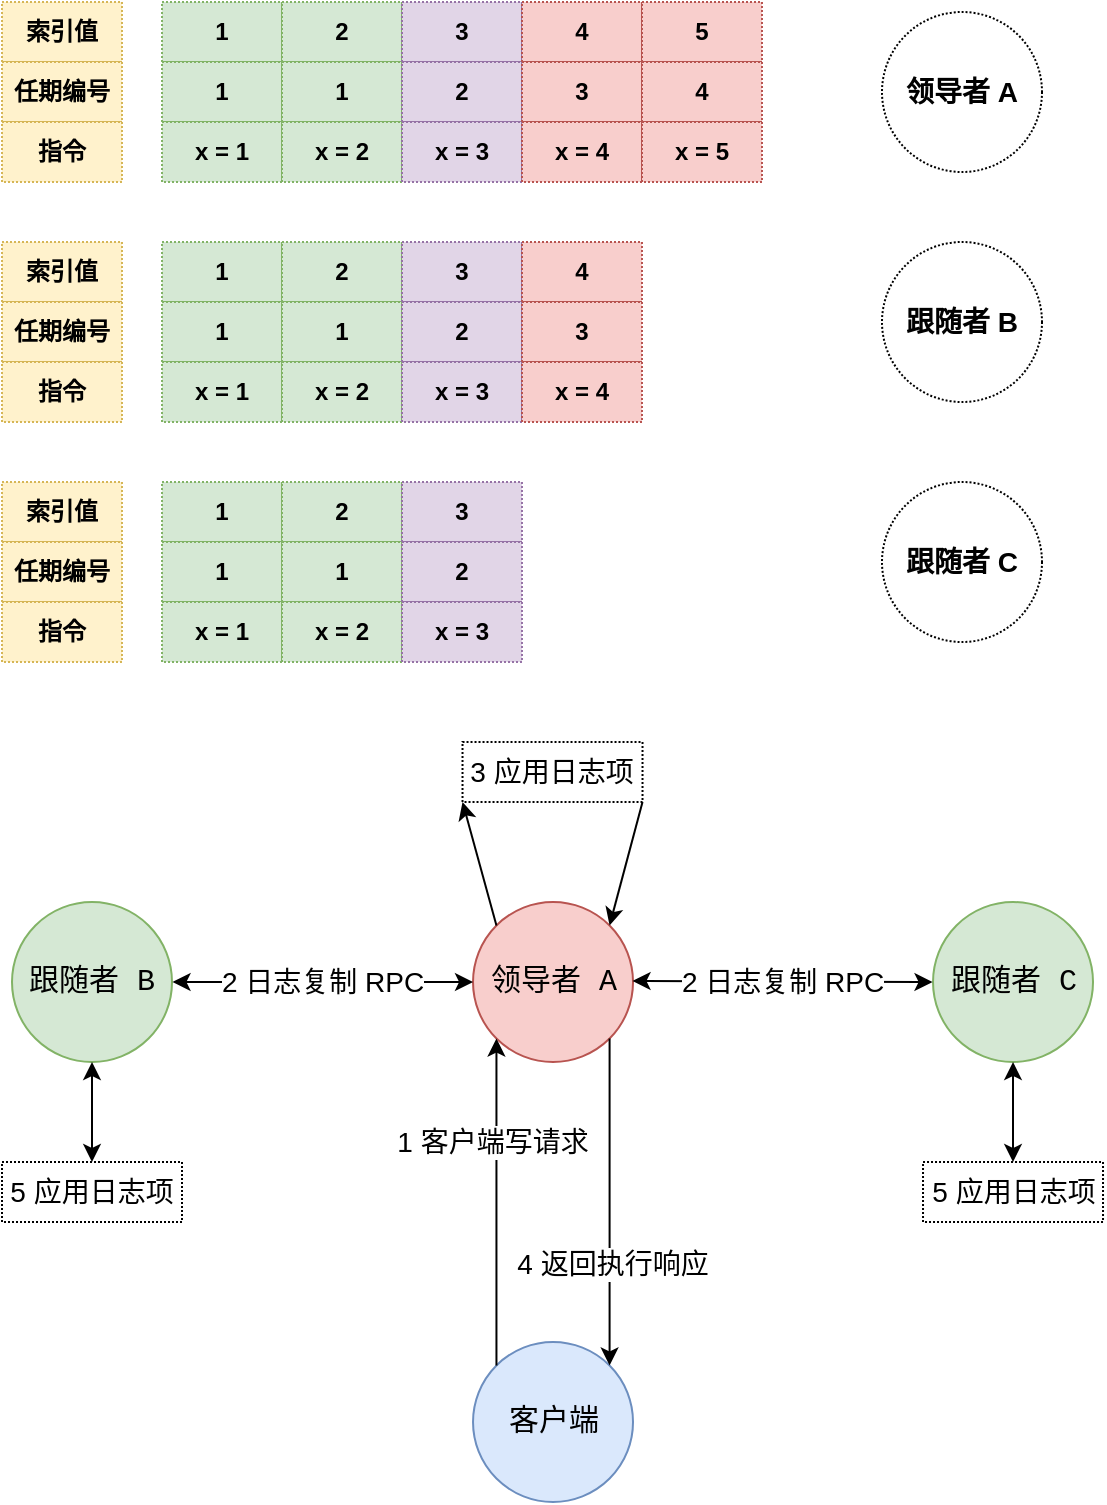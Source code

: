 <mxfile version="16.0.3" type="github">
  <diagram id="HUxEfTtjxznFp6109ITH" name="Page-1">
    <mxGraphModel dx="946" dy="506" grid="1" gridSize="10" guides="1" tooltips="1" connect="1" arrows="1" fold="1" page="1" pageScale="1" pageWidth="827" pageHeight="1169" math="0" shadow="0">
      <root>
        <mxCell id="0" />
        <mxCell id="1" parent="0" />
        <mxCell id="Uanv6kjkHvy7xjpRy54_-1" value="索引值" style="rounded=0;whiteSpace=wrap;html=1;fontStyle=1;dashed=1;dashPattern=1 1;fillColor=#fff2cc;strokeColor=#d6b656;" vertex="1" parent="1">
          <mxGeometry x="40" y="40" width="60" height="30" as="geometry" />
        </mxCell>
        <mxCell id="Uanv6kjkHvy7xjpRy54_-2" value="任期编号" style="rounded=0;whiteSpace=wrap;html=1;fontStyle=1;dashed=1;dashPattern=1 1;fillColor=#fff2cc;strokeColor=#d6b656;" vertex="1" parent="1">
          <mxGeometry x="40" y="70" width="60" height="30" as="geometry" />
        </mxCell>
        <mxCell id="Uanv6kjkHvy7xjpRy54_-3" value="指令" style="rounded=0;whiteSpace=wrap;html=1;fontStyle=1;dashed=1;dashPattern=1 1;fillColor=#fff2cc;strokeColor=#d6b656;" vertex="1" parent="1">
          <mxGeometry x="40" y="100" width="60" height="30" as="geometry" />
        </mxCell>
        <mxCell id="Uanv6kjkHvy7xjpRy54_-4" value="1" style="rounded=0;whiteSpace=wrap;html=1;fontStyle=1;dashed=1;dashPattern=1 1;fillColor=#d5e8d4;strokeColor=#82b366;" vertex="1" parent="1">
          <mxGeometry x="120" y="40" width="60" height="30" as="geometry" />
        </mxCell>
        <mxCell id="Uanv6kjkHvy7xjpRy54_-5" value="1" style="rounded=0;whiteSpace=wrap;html=1;fontStyle=1;dashed=1;dashPattern=1 1;fillColor=#d5e8d4;strokeColor=#82b366;" vertex="1" parent="1">
          <mxGeometry x="120" y="70" width="60" height="30" as="geometry" />
        </mxCell>
        <mxCell id="Uanv6kjkHvy7xjpRy54_-6" value="x = 1" style="rounded=0;whiteSpace=wrap;html=1;fontStyle=1;dashed=1;dashPattern=1 1;fillColor=#d5e8d4;strokeColor=#82b366;" vertex="1" parent="1">
          <mxGeometry x="120" y="100" width="60" height="30" as="geometry" />
        </mxCell>
        <mxCell id="Uanv6kjkHvy7xjpRy54_-10" value="索引值" style="rounded=0;whiteSpace=wrap;html=1;fontStyle=1;dashed=1;dashPattern=1 1;fillColor=#fff2cc;strokeColor=#d6b656;" vertex="1" parent="1">
          <mxGeometry x="40" y="160" width="60" height="30" as="geometry" />
        </mxCell>
        <mxCell id="Uanv6kjkHvy7xjpRy54_-11" value="任期编号" style="rounded=0;whiteSpace=wrap;html=1;fontStyle=1;dashed=1;dashPattern=1 1;fillColor=#fff2cc;strokeColor=#d6b656;" vertex="1" parent="1">
          <mxGeometry x="40" y="190" width="60" height="30" as="geometry" />
        </mxCell>
        <mxCell id="Uanv6kjkHvy7xjpRy54_-12" value="指令" style="rounded=0;whiteSpace=wrap;html=1;fontStyle=1;dashed=1;dashPattern=1 1;fillColor=#fff2cc;strokeColor=#d6b656;" vertex="1" parent="1">
          <mxGeometry x="40" y="220" width="60" height="30" as="geometry" />
        </mxCell>
        <mxCell id="Uanv6kjkHvy7xjpRy54_-13" value="索引值" style="rounded=0;whiteSpace=wrap;html=1;fontStyle=1;dashed=1;dashPattern=1 1;fillColor=#fff2cc;strokeColor=#d6b656;" vertex="1" parent="1">
          <mxGeometry x="40" y="280" width="60" height="30" as="geometry" />
        </mxCell>
        <mxCell id="Uanv6kjkHvy7xjpRy54_-14" value="任期编号" style="rounded=0;whiteSpace=wrap;html=1;fontStyle=1;dashed=1;dashPattern=1 1;fillColor=#fff2cc;strokeColor=#d6b656;" vertex="1" parent="1">
          <mxGeometry x="40" y="310" width="60" height="30" as="geometry" />
        </mxCell>
        <mxCell id="Uanv6kjkHvy7xjpRy54_-15" value="指令" style="rounded=0;whiteSpace=wrap;html=1;fontStyle=1;dashed=1;dashPattern=1 1;fillColor=#fff2cc;strokeColor=#d6b656;" vertex="1" parent="1">
          <mxGeometry x="40" y="340" width="60" height="30" as="geometry" />
        </mxCell>
        <mxCell id="Uanv6kjkHvy7xjpRy54_-16" value="2" style="rounded=0;whiteSpace=wrap;html=1;fontStyle=1;dashed=1;dashPattern=1 1;fillColor=#d5e8d4;strokeColor=#82b366;" vertex="1" parent="1">
          <mxGeometry x="180" y="40" width="60" height="30" as="geometry" />
        </mxCell>
        <mxCell id="Uanv6kjkHvy7xjpRy54_-17" value="1" style="rounded=0;whiteSpace=wrap;html=1;fontStyle=1;dashed=1;dashPattern=1 1;fillColor=#d5e8d4;strokeColor=#82b366;" vertex="1" parent="1">
          <mxGeometry x="180" y="70" width="60" height="30" as="geometry" />
        </mxCell>
        <mxCell id="Uanv6kjkHvy7xjpRy54_-18" value="x = 2" style="rounded=0;whiteSpace=wrap;html=1;fontStyle=1;dashed=1;dashPattern=1 1;fillColor=#d5e8d4;strokeColor=#82b366;" vertex="1" parent="1">
          <mxGeometry x="180" y="100" width="60" height="30" as="geometry" />
        </mxCell>
        <mxCell id="Uanv6kjkHvy7xjpRy54_-19" value="3" style="rounded=0;whiteSpace=wrap;html=1;fontStyle=1;dashed=1;dashPattern=1 1;fillColor=#e1d5e7;strokeColor=#9673a6;" vertex="1" parent="1">
          <mxGeometry x="240" y="40" width="60" height="30" as="geometry" />
        </mxCell>
        <mxCell id="Uanv6kjkHvy7xjpRy54_-20" value="2" style="rounded=0;whiteSpace=wrap;html=1;fontStyle=1;dashed=1;dashPattern=1 1;fillColor=#e1d5e7;strokeColor=#9673a6;" vertex="1" parent="1">
          <mxGeometry x="240" y="70" width="60" height="30" as="geometry" />
        </mxCell>
        <mxCell id="Uanv6kjkHvy7xjpRy54_-21" value="x = 3" style="rounded=0;whiteSpace=wrap;html=1;fontStyle=1;dashed=1;dashPattern=1 1;fillColor=#e1d5e7;strokeColor=#9673a6;" vertex="1" parent="1">
          <mxGeometry x="240" y="100" width="60" height="30" as="geometry" />
        </mxCell>
        <mxCell id="Uanv6kjkHvy7xjpRy54_-22" value="4" style="rounded=0;whiteSpace=wrap;html=1;fontStyle=1;dashed=1;dashPattern=1 1;fillColor=#f8cecc;strokeColor=#b85450;" vertex="1" parent="1">
          <mxGeometry x="300" y="40" width="60" height="30" as="geometry" />
        </mxCell>
        <mxCell id="Uanv6kjkHvy7xjpRy54_-23" value="3" style="rounded=0;whiteSpace=wrap;html=1;fontStyle=1;dashed=1;dashPattern=1 1;fillColor=#f8cecc;strokeColor=#b85450;" vertex="1" parent="1">
          <mxGeometry x="300" y="70" width="60" height="30" as="geometry" />
        </mxCell>
        <mxCell id="Uanv6kjkHvy7xjpRy54_-24" value="x = 4" style="rounded=0;whiteSpace=wrap;html=1;fontStyle=1;dashed=1;dashPattern=1 1;fillColor=#f8cecc;strokeColor=#b85450;" vertex="1" parent="1">
          <mxGeometry x="300" y="100" width="60" height="30" as="geometry" />
        </mxCell>
        <mxCell id="Uanv6kjkHvy7xjpRy54_-25" value="5" style="rounded=0;whiteSpace=wrap;html=1;fontStyle=1;dashed=1;dashPattern=1 1;fillColor=#f8cecc;strokeColor=#b85450;" vertex="1" parent="1">
          <mxGeometry x="360" y="40" width="60" height="30" as="geometry" />
        </mxCell>
        <mxCell id="Uanv6kjkHvy7xjpRy54_-26" value="4" style="rounded=0;whiteSpace=wrap;html=1;fontStyle=1;dashed=1;dashPattern=1 1;fillColor=#f8cecc;strokeColor=#b85450;" vertex="1" parent="1">
          <mxGeometry x="360" y="70" width="60" height="30" as="geometry" />
        </mxCell>
        <mxCell id="Uanv6kjkHvy7xjpRy54_-27" value="x = 5" style="rounded=0;whiteSpace=wrap;html=1;fontStyle=1;dashed=1;dashPattern=1 1;fillColor=#f8cecc;strokeColor=#b85450;" vertex="1" parent="1">
          <mxGeometry x="360" y="100" width="60" height="30" as="geometry" />
        </mxCell>
        <mxCell id="Uanv6kjkHvy7xjpRy54_-28" value="1" style="rounded=0;whiteSpace=wrap;html=1;fontStyle=1;dashed=1;dashPattern=1 1;fillColor=#d5e8d4;strokeColor=#82b366;" vertex="1" parent="1">
          <mxGeometry x="120" y="160" width="60" height="30" as="geometry" />
        </mxCell>
        <mxCell id="Uanv6kjkHvy7xjpRy54_-29" value="1" style="rounded=0;whiteSpace=wrap;html=1;fontStyle=1;dashed=1;dashPattern=1 1;fillColor=#d5e8d4;strokeColor=#82b366;" vertex="1" parent="1">
          <mxGeometry x="120" y="190" width="60" height="30" as="geometry" />
        </mxCell>
        <mxCell id="Uanv6kjkHvy7xjpRy54_-30" value="x = 1" style="rounded=0;whiteSpace=wrap;html=1;fontStyle=1;dashed=1;dashPattern=1 1;fillColor=#d5e8d4;strokeColor=#82b366;" vertex="1" parent="1">
          <mxGeometry x="120" y="220" width="60" height="30" as="geometry" />
        </mxCell>
        <mxCell id="Uanv6kjkHvy7xjpRy54_-31" value="2" style="rounded=0;whiteSpace=wrap;html=1;fontStyle=1;dashed=1;dashPattern=1 1;fillColor=#d5e8d4;strokeColor=#82b366;" vertex="1" parent="1">
          <mxGeometry x="180" y="160" width="60" height="30" as="geometry" />
        </mxCell>
        <mxCell id="Uanv6kjkHvy7xjpRy54_-32" value="1" style="rounded=0;whiteSpace=wrap;html=1;fontStyle=1;dashed=1;dashPattern=1 1;fillColor=#d5e8d4;strokeColor=#82b366;" vertex="1" parent="1">
          <mxGeometry x="180" y="190" width="60" height="30" as="geometry" />
        </mxCell>
        <mxCell id="Uanv6kjkHvy7xjpRy54_-33" value="x = 2" style="rounded=0;whiteSpace=wrap;html=1;fontStyle=1;dashed=1;dashPattern=1 1;fillColor=#d5e8d4;strokeColor=#82b366;" vertex="1" parent="1">
          <mxGeometry x="180" y="220" width="60" height="30" as="geometry" />
        </mxCell>
        <mxCell id="Uanv6kjkHvy7xjpRy54_-34" value="3" style="rounded=0;whiteSpace=wrap;html=1;fontStyle=1;dashed=1;dashPattern=1 1;fillColor=#e1d5e7;strokeColor=#9673a6;" vertex="1" parent="1">
          <mxGeometry x="240" y="160" width="60" height="30" as="geometry" />
        </mxCell>
        <mxCell id="Uanv6kjkHvy7xjpRy54_-35" value="2" style="rounded=0;whiteSpace=wrap;html=1;fontStyle=1;dashed=1;dashPattern=1 1;fillColor=#e1d5e7;strokeColor=#9673a6;" vertex="1" parent="1">
          <mxGeometry x="240" y="190" width="60" height="30" as="geometry" />
        </mxCell>
        <mxCell id="Uanv6kjkHvy7xjpRy54_-36" value="x = 3" style="rounded=0;whiteSpace=wrap;html=1;fontStyle=1;dashed=1;dashPattern=1 1;fillColor=#e1d5e7;strokeColor=#9673a6;" vertex="1" parent="1">
          <mxGeometry x="240" y="220" width="60" height="30" as="geometry" />
        </mxCell>
        <mxCell id="Uanv6kjkHvy7xjpRy54_-37" value="4" style="rounded=0;whiteSpace=wrap;html=1;fontStyle=1;dashed=1;dashPattern=1 1;fillColor=#f8cecc;strokeColor=#b85450;" vertex="1" parent="1">
          <mxGeometry x="300" y="160" width="60" height="30" as="geometry" />
        </mxCell>
        <mxCell id="Uanv6kjkHvy7xjpRy54_-38" value="3" style="rounded=0;whiteSpace=wrap;html=1;fontStyle=1;dashed=1;dashPattern=1 1;fillColor=#f8cecc;strokeColor=#b85450;" vertex="1" parent="1">
          <mxGeometry x="300" y="190" width="60" height="30" as="geometry" />
        </mxCell>
        <mxCell id="Uanv6kjkHvy7xjpRy54_-39" value="x = 4" style="rounded=0;whiteSpace=wrap;html=1;fontStyle=1;dashed=1;dashPattern=1 1;fillColor=#f8cecc;strokeColor=#b85450;" vertex="1" parent="1">
          <mxGeometry x="300" y="220" width="60" height="30" as="geometry" />
        </mxCell>
        <mxCell id="Uanv6kjkHvy7xjpRy54_-40" value="1" style="rounded=0;whiteSpace=wrap;html=1;fontStyle=1;dashed=1;dashPattern=1 1;fillColor=#d5e8d4;strokeColor=#82b366;" vertex="1" parent="1">
          <mxGeometry x="120" y="280" width="60" height="30" as="geometry" />
        </mxCell>
        <mxCell id="Uanv6kjkHvy7xjpRy54_-41" value="1" style="rounded=0;whiteSpace=wrap;html=1;fontStyle=1;dashed=1;dashPattern=1 1;fillColor=#d5e8d4;strokeColor=#82b366;" vertex="1" parent="1">
          <mxGeometry x="120" y="310" width="60" height="30" as="geometry" />
        </mxCell>
        <mxCell id="Uanv6kjkHvy7xjpRy54_-42" value="x = 1" style="rounded=0;whiteSpace=wrap;html=1;fontStyle=1;dashed=1;dashPattern=1 1;fillColor=#d5e8d4;strokeColor=#82b366;" vertex="1" parent="1">
          <mxGeometry x="120" y="340" width="60" height="30" as="geometry" />
        </mxCell>
        <mxCell id="Uanv6kjkHvy7xjpRy54_-43" value="2" style="rounded=0;whiteSpace=wrap;html=1;fontStyle=1;dashed=1;dashPattern=1 1;fillColor=#d5e8d4;strokeColor=#82b366;" vertex="1" parent="1">
          <mxGeometry x="180" y="280" width="60" height="30" as="geometry" />
        </mxCell>
        <mxCell id="Uanv6kjkHvy7xjpRy54_-44" value="1" style="rounded=0;whiteSpace=wrap;html=1;fontStyle=1;dashed=1;dashPattern=1 1;fillColor=#d5e8d4;strokeColor=#82b366;" vertex="1" parent="1">
          <mxGeometry x="180" y="310" width="60" height="30" as="geometry" />
        </mxCell>
        <mxCell id="Uanv6kjkHvy7xjpRy54_-45" value="x = 2" style="rounded=0;whiteSpace=wrap;html=1;fontStyle=1;dashed=1;dashPattern=1 1;fillColor=#d5e8d4;strokeColor=#82b366;" vertex="1" parent="1">
          <mxGeometry x="180" y="340" width="60" height="30" as="geometry" />
        </mxCell>
        <mxCell id="Uanv6kjkHvy7xjpRy54_-46" value="3" style="rounded=0;whiteSpace=wrap;html=1;fontStyle=1;dashed=1;dashPattern=1 1;fillColor=#e1d5e7;strokeColor=#9673a6;" vertex="1" parent="1">
          <mxGeometry x="240" y="280" width="60" height="30" as="geometry" />
        </mxCell>
        <mxCell id="Uanv6kjkHvy7xjpRy54_-47" value="2" style="rounded=0;whiteSpace=wrap;html=1;fontStyle=1;dashed=1;dashPattern=1 1;fillColor=#e1d5e7;strokeColor=#9673a6;" vertex="1" parent="1">
          <mxGeometry x="240" y="310" width="60" height="30" as="geometry" />
        </mxCell>
        <mxCell id="Uanv6kjkHvy7xjpRy54_-48" value="x = 3" style="rounded=0;whiteSpace=wrap;html=1;fontStyle=1;dashed=1;dashPattern=1 1;fillColor=#e1d5e7;strokeColor=#9673a6;" vertex="1" parent="1">
          <mxGeometry x="240" y="340" width="60" height="30" as="geometry" />
        </mxCell>
        <mxCell id="Uanv6kjkHvy7xjpRy54_-52" value="领导者 A" style="ellipse;whiteSpace=wrap;html=1;aspect=fixed;dashed=1;dashPattern=1 1;fontStyle=1;fontSize=14;" vertex="1" parent="1">
          <mxGeometry x="480" y="45" width="80" height="80" as="geometry" />
        </mxCell>
        <mxCell id="Uanv6kjkHvy7xjpRy54_-53" value="跟随者 B" style="ellipse;whiteSpace=wrap;html=1;aspect=fixed;dashed=1;dashPattern=1 1;fontStyle=1;fontSize=14;" vertex="1" parent="1">
          <mxGeometry x="480" y="160" width="80" height="80" as="geometry" />
        </mxCell>
        <mxCell id="Uanv6kjkHvy7xjpRy54_-54" value="跟随者 C" style="ellipse;whiteSpace=wrap;html=1;aspect=fixed;dashed=1;dashPattern=1 1;fontStyle=1;fontSize=14;" vertex="1" parent="1">
          <mxGeometry x="480" y="280" width="80" height="80" as="geometry" />
        </mxCell>
        <mxCell id="Uanv6kjkHvy7xjpRy54_-55" value="跟随者 B" style="ellipse;whiteSpace=wrap;html=1;aspect=fixed;fontFamily=Courier New;fontSize=15;fillColor=#d5e8d4;strokeColor=#82b366;" vertex="1" parent="1">
          <mxGeometry x="45" y="490" width="80" height="80" as="geometry" />
        </mxCell>
        <mxCell id="Uanv6kjkHvy7xjpRy54_-57" value="跟随者 C" style="ellipse;whiteSpace=wrap;html=1;aspect=fixed;fontFamily=Courier New;fontSize=15;fillColor=#d5e8d4;strokeColor=#82b366;" vertex="1" parent="1">
          <mxGeometry x="505.51" y="490" width="80" height="80" as="geometry" />
        </mxCell>
        <mxCell id="Uanv6kjkHvy7xjpRy54_-59" value="领导者 A" style="ellipse;whiteSpace=wrap;html=1;aspect=fixed;fontFamily=Courier New;fontSize=15;fillColor=#f8cecc;strokeColor=#b85450;" vertex="1" parent="1">
          <mxGeometry x="275.51" y="490" width="80" height="80" as="geometry" />
        </mxCell>
        <mxCell id="Uanv6kjkHvy7xjpRy54_-67" value="2 日志复制 RPC" style="endArrow=classic;startArrow=classic;html=1;rounded=0;fontSize=14;entryX=0;entryY=0.5;entryDx=0;entryDy=0;" edge="1" parent="1" target="Uanv6kjkHvy7xjpRy54_-59">
          <mxGeometry width="50" height="50" relative="1" as="geometry">
            <mxPoint x="125.26" y="530" as="sourcePoint" />
            <mxPoint x="245.26" y="660" as="targetPoint" />
          </mxGeometry>
        </mxCell>
        <mxCell id="Uanv6kjkHvy7xjpRy54_-68" value="2 日志复制 RPC" style="endArrow=classic;startArrow=classic;html=1;rounded=0;fontSize=14;" edge="1" parent="1">
          <mxGeometry width="50" height="50" relative="1" as="geometry">
            <mxPoint x="355.26" y="529.5" as="sourcePoint" />
            <mxPoint x="505.26" y="530" as="targetPoint" />
          </mxGeometry>
        </mxCell>
        <mxCell id="Uanv6kjkHvy7xjpRy54_-73" value="客户端" style="ellipse;whiteSpace=wrap;html=1;aspect=fixed;fontFamily=Courier New;fontSize=15;fillColor=#dae8fc;strokeColor=#6c8ebf;" vertex="1" parent="1">
          <mxGeometry x="275.51" y="710" width="80" height="80" as="geometry" />
        </mxCell>
        <mxCell id="Uanv6kjkHvy7xjpRy54_-74" value="" style="endArrow=classic;html=1;rounded=0;fontSize=14;exitX=0;exitY=0;exitDx=0;exitDy=0;entryX=0;entryY=1;entryDx=0;entryDy=0;" edge="1" parent="1" source="Uanv6kjkHvy7xjpRy54_-73" target="Uanv6kjkHvy7xjpRy54_-59">
          <mxGeometry width="50" height="50" relative="1" as="geometry">
            <mxPoint x="205.26" y="680" as="sourcePoint" />
            <mxPoint x="255.26" y="630" as="targetPoint" />
          </mxGeometry>
        </mxCell>
        <mxCell id="Uanv6kjkHvy7xjpRy54_-75" value="1 客户端写请求" style="edgeLabel;html=1;align=center;verticalAlign=middle;resizable=0;points=[];fontSize=14;" vertex="1" connectable="0" parent="Uanv6kjkHvy7xjpRy54_-74">
          <mxGeometry x="0.259" y="-1" relative="1" as="geometry">
            <mxPoint x="-3" y="-9" as="offset" />
          </mxGeometry>
        </mxCell>
        <mxCell id="Uanv6kjkHvy7xjpRy54_-76" value="" style="endArrow=classic;html=1;rounded=0;fontSize=14;exitX=1;exitY=1;exitDx=0;exitDy=0;entryX=1;entryY=0;entryDx=0;entryDy=0;" edge="1" parent="1" source="Uanv6kjkHvy7xjpRy54_-59" target="Uanv6kjkHvy7xjpRy54_-73">
          <mxGeometry width="50" height="50" relative="1" as="geometry">
            <mxPoint x="445.26" y="680" as="sourcePoint" />
            <mxPoint x="495.26" y="630" as="targetPoint" />
          </mxGeometry>
        </mxCell>
        <mxCell id="Uanv6kjkHvy7xjpRy54_-77" value="4 返回执行响应" style="edgeLabel;html=1;align=center;verticalAlign=middle;resizable=0;points=[];fontSize=14;" vertex="1" connectable="0" parent="Uanv6kjkHvy7xjpRy54_-76">
          <mxGeometry x="0.47" y="1" relative="1" as="geometry">
            <mxPoint y="-8" as="offset" />
          </mxGeometry>
        </mxCell>
        <mxCell id="Uanv6kjkHvy7xjpRy54_-78" value="3 应用日志项" style="rounded=0;whiteSpace=wrap;html=1;dashed=1;dashPattern=1 1;fontSize=14;" vertex="1" parent="1">
          <mxGeometry x="270.26" y="410" width="90" height="30" as="geometry" />
        </mxCell>
        <mxCell id="Uanv6kjkHvy7xjpRy54_-79" value="" style="endArrow=classic;html=1;rounded=0;fontSize=14;exitX=0;exitY=0;exitDx=0;exitDy=0;entryX=0;entryY=1;entryDx=0;entryDy=0;" edge="1" parent="1" source="Uanv6kjkHvy7xjpRy54_-59" target="Uanv6kjkHvy7xjpRy54_-78">
          <mxGeometry width="50" height="50" relative="1" as="geometry">
            <mxPoint x="135.26" y="470" as="sourcePoint" />
            <mxPoint x="185.26" y="420" as="targetPoint" />
          </mxGeometry>
        </mxCell>
        <mxCell id="Uanv6kjkHvy7xjpRy54_-80" value="" style="endArrow=classic;html=1;rounded=0;fontSize=14;exitX=1;exitY=1;exitDx=0;exitDy=0;entryX=1;entryY=0;entryDx=0;entryDy=0;" edge="1" parent="1" source="Uanv6kjkHvy7xjpRy54_-78" target="Uanv6kjkHvy7xjpRy54_-59">
          <mxGeometry width="50" height="50" relative="1" as="geometry">
            <mxPoint x="415.26" y="470" as="sourcePoint" />
            <mxPoint x="465.26" y="420" as="targetPoint" />
          </mxGeometry>
        </mxCell>
        <mxCell id="Uanv6kjkHvy7xjpRy54_-81" value="5 应用日志项" style="rounded=0;whiteSpace=wrap;html=1;dashed=1;dashPattern=1 1;fontSize=14;" vertex="1" parent="1">
          <mxGeometry x="40" y="620" width="90" height="30" as="geometry" />
        </mxCell>
        <mxCell id="Uanv6kjkHvy7xjpRy54_-82" value="5 应用日志项" style="rounded=0;whiteSpace=wrap;html=1;dashed=1;dashPattern=1 1;fontSize=14;" vertex="1" parent="1">
          <mxGeometry x="500.51" y="620" width="90" height="30" as="geometry" />
        </mxCell>
        <mxCell id="Uanv6kjkHvy7xjpRy54_-83" value="" style="endArrow=classic;startArrow=classic;html=1;rounded=0;fontSize=14;exitX=0.5;exitY=1;exitDx=0;exitDy=0;entryX=0.5;entryY=0;entryDx=0;entryDy=0;" edge="1" parent="1" source="Uanv6kjkHvy7xjpRy54_-55" target="Uanv6kjkHvy7xjpRy54_-81">
          <mxGeometry width="50" height="50" relative="1" as="geometry">
            <mxPoint x="125" y="620" as="sourcePoint" />
            <mxPoint x="175" y="570" as="targetPoint" />
          </mxGeometry>
        </mxCell>
        <mxCell id="Uanv6kjkHvy7xjpRy54_-84" value="" style="endArrow=classic;startArrow=classic;html=1;rounded=0;fontSize=14;exitX=0.5;exitY=1;exitDx=0;exitDy=0;entryX=0.5;entryY=0;entryDx=0;entryDy=0;" edge="1" parent="1" source="Uanv6kjkHvy7xjpRy54_-57" target="Uanv6kjkHvy7xjpRy54_-82">
          <mxGeometry width="50" height="50" relative="1" as="geometry">
            <mxPoint x="545" y="770" as="sourcePoint" />
            <mxPoint x="595" y="720" as="targetPoint" />
          </mxGeometry>
        </mxCell>
      </root>
    </mxGraphModel>
  </diagram>
</mxfile>
